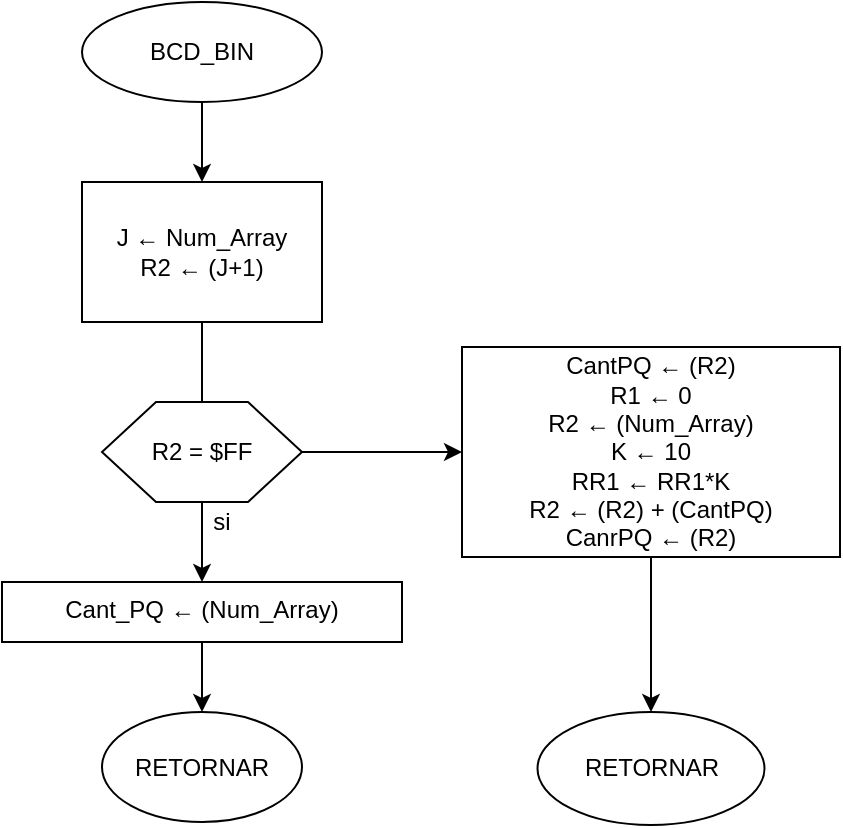 <mxfile version="14.3.1" type="device"><diagram id="ULdq8kkHDNtgn5IllH6p" name="Page-1"><mxGraphModel dx="1127" dy="815" grid="1" gridSize="10" guides="1" tooltips="1" connect="1" arrows="1" fold="1" page="1" pageScale="1" pageWidth="850" pageHeight="1100" math="0" shadow="0"><root><mxCell id="0"/><mxCell id="1" parent="0"/><mxCell id="YKfk3LzoxeLEPK2UJ-fN-3" value="" style="edgeStyle=orthogonalEdgeStyle;rounded=0;orthogonalLoop=1;jettySize=auto;html=1;" parent="1" source="YKfk3LzoxeLEPK2UJ-fN-1" target="YKfk3LzoxeLEPK2UJ-fN-2" edge="1"><mxGeometry relative="1" as="geometry"/></mxCell><mxCell id="YKfk3LzoxeLEPK2UJ-fN-1" value="BCD_BIN" style="ellipse;whiteSpace=wrap;html=1;" parent="1" vertex="1"><mxGeometry x="100" y="140" width="120" height="50" as="geometry"/></mxCell><mxCell id="YKfk3LzoxeLEPK2UJ-fN-15" value="" style="edgeStyle=orthogonalEdgeStyle;rounded=0;orthogonalLoop=1;jettySize=auto;html=1;" parent="1" source="YKfk3LzoxeLEPK2UJ-fN-2" target="YKfk3LzoxeLEPK2UJ-fN-5" edge="1"><mxGeometry relative="1" as="geometry"/></mxCell><mxCell id="YKfk3LzoxeLEPK2UJ-fN-2" value="&lt;div&gt;J ← Num_Array&lt;/div&gt;&lt;div&gt;R2 ← (J+1)&lt;/div&gt;" style="whiteSpace=wrap;html=1;" parent="1" vertex="1"><mxGeometry x="100" y="230" width="120" height="70" as="geometry"/></mxCell><mxCell id="YKfk3LzoxeLEPK2UJ-fN-8" value="" style="edgeStyle=orthogonalEdgeStyle;rounded=0;orthogonalLoop=1;jettySize=auto;html=1;" parent="1" source="YKfk3LzoxeLEPK2UJ-fN-4" target="YKfk3LzoxeLEPK2UJ-fN-7" edge="1"><mxGeometry relative="1" as="geometry"/></mxCell><mxCell id="YKfk3LzoxeLEPK2UJ-fN-4" value="" style="verticalLabelPosition=bottom;verticalAlign=top;html=1;shape=hexagon;perimeter=hexagonPerimeter2;arcSize=6;size=0.27;" parent="1" vertex="1"><mxGeometry x="110" y="340" width="100" height="50" as="geometry"/></mxCell><mxCell id="YKfk3LzoxeLEPK2UJ-fN-12" value="" style="edgeStyle=orthogonalEdgeStyle;rounded=0;orthogonalLoop=1;jettySize=auto;html=1;" parent="1" source="YKfk3LzoxeLEPK2UJ-fN-5" target="YKfk3LzoxeLEPK2UJ-fN-11" edge="1"><mxGeometry relative="1" as="geometry"/></mxCell><mxCell id="YKfk3LzoxeLEPK2UJ-fN-5" value="R2 = $FF" style="text;html=1;strokeColor=none;fillColor=none;align=center;verticalAlign=middle;whiteSpace=wrap;rounded=0;" parent="1" vertex="1"><mxGeometry x="110" y="355" width="100" height="20" as="geometry"/></mxCell><mxCell id="YKfk3LzoxeLEPK2UJ-fN-10" value="" style="edgeStyle=orthogonalEdgeStyle;rounded=0;orthogonalLoop=1;jettySize=auto;html=1;" parent="1" source="YKfk3LzoxeLEPK2UJ-fN-7" target="YKfk3LzoxeLEPK2UJ-fN-9" edge="1"><mxGeometry relative="1" as="geometry"/></mxCell><mxCell id="YKfk3LzoxeLEPK2UJ-fN-7" value="Cant_PQ ← (Num_Array)" style="whiteSpace=wrap;html=1;verticalAlign=top;arcSize=6;" parent="1" vertex="1"><mxGeometry x="60" y="430" width="200" height="30" as="geometry"/></mxCell><mxCell id="YKfk3LzoxeLEPK2UJ-fN-9" value="&lt;div&gt;&lt;br&gt;&lt;/div&gt;&lt;div&gt;RETORNAR&lt;br&gt;&lt;/div&gt;" style="ellipse;whiteSpace=wrap;html=1;verticalAlign=top;arcSize=6;" parent="1" vertex="1"><mxGeometry x="110" y="495" width="100" height="55" as="geometry"/></mxCell><mxCell id="YKfk3LzoxeLEPK2UJ-fN-14" value="" style="edgeStyle=orthogonalEdgeStyle;rounded=0;orthogonalLoop=1;jettySize=auto;html=1;" parent="1" source="YKfk3LzoxeLEPK2UJ-fN-11" target="YKfk3LzoxeLEPK2UJ-fN-13" edge="1"><mxGeometry relative="1" as="geometry"/></mxCell><mxCell id="YKfk3LzoxeLEPK2UJ-fN-11" value="&lt;div&gt;CantPQ ← (R2)&lt;br&gt;&lt;/div&gt;&lt;div&gt;R1 ← 0&lt;/div&gt;&lt;div&gt;R2 ← (Num_Array)&lt;/div&gt;&lt;div&gt;K ← 10&lt;/div&gt;&lt;div&gt;RR1 ← RR1*K&lt;/div&gt;&lt;div&gt;R2 ← (R2) + (CantPQ)&lt;/div&gt;&lt;div&gt;CanrPQ ← (R2)&lt;br&gt;&lt;/div&gt;" style="whiteSpace=wrap;html=1;" parent="1" vertex="1"><mxGeometry x="290" y="312.5" width="189" height="105" as="geometry"/></mxCell><mxCell id="YKfk3LzoxeLEPK2UJ-fN-13" value="RETORNAR" style="ellipse;whiteSpace=wrap;html=1;" parent="1" vertex="1"><mxGeometry x="327.75" y="495" width="113.5" height="56.5" as="geometry"/></mxCell><mxCell id="W6_JGDqtbxavpDH8o_6F-1" value="si" style="text;html=1;strokeColor=none;fillColor=none;align=center;verticalAlign=middle;whiteSpace=wrap;rounded=0;" vertex="1" parent="1"><mxGeometry x="150" y="390" width="40" height="20" as="geometry"/></mxCell></root></mxGraphModel></diagram></mxfile>